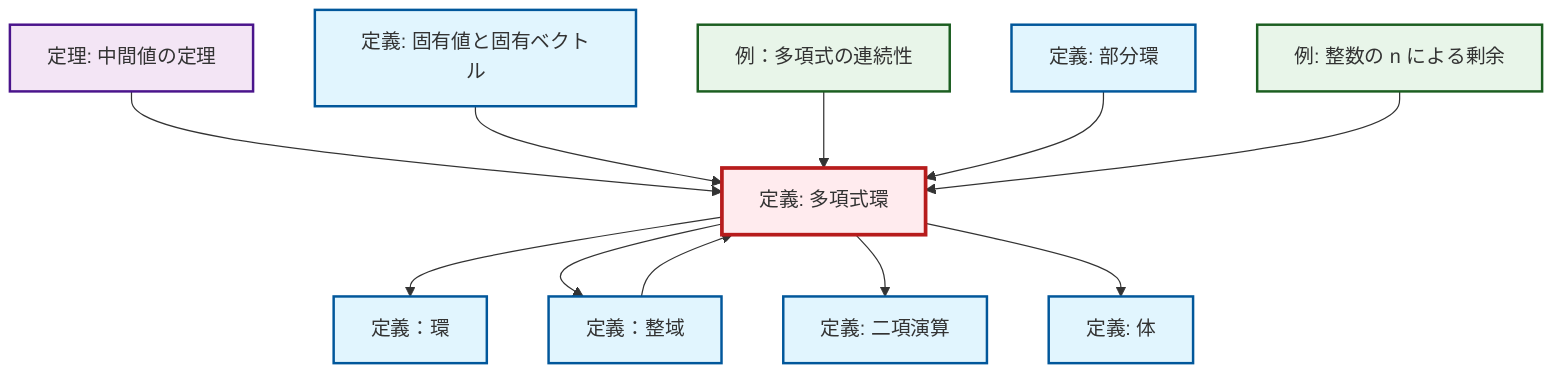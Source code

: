 graph TD
    classDef definition fill:#e1f5fe,stroke:#01579b,stroke-width:2px
    classDef theorem fill:#f3e5f5,stroke:#4a148c,stroke-width:2px
    classDef axiom fill:#fff3e0,stroke:#e65100,stroke-width:2px
    classDef example fill:#e8f5e9,stroke:#1b5e20,stroke-width:2px
    classDef current fill:#ffebee,stroke:#b71c1c,stroke-width:3px
    ex-polynomial-continuity["例：多項式の連続性"]:::example
    def-binary-operation["定義: 二項演算"]:::definition
    def-polynomial-ring["定義: 多項式環"]:::definition
    def-ring["定義：環"]:::definition
    def-subring["定義: 部分環"]:::definition
    def-field["定義: 体"]:::definition
    def-eigenvalue-eigenvector["定義: 固有値と固有ベクトル"]:::definition
    ex-quotient-integers-mod-n["例: 整数の n による剰余"]:::example
    def-integral-domain["定義：整域"]:::definition
    thm-intermediate-value["定理: 中間値の定理"]:::theorem
    def-integral-domain --> def-polynomial-ring
    def-polynomial-ring --> def-ring
    thm-intermediate-value --> def-polynomial-ring
    def-eigenvalue-eigenvector --> def-polynomial-ring
    ex-polynomial-continuity --> def-polynomial-ring
    def-polynomial-ring --> def-integral-domain
    def-subring --> def-polynomial-ring
    def-polynomial-ring --> def-binary-operation
    ex-quotient-integers-mod-n --> def-polynomial-ring
    def-polynomial-ring --> def-field
    class def-polynomial-ring current